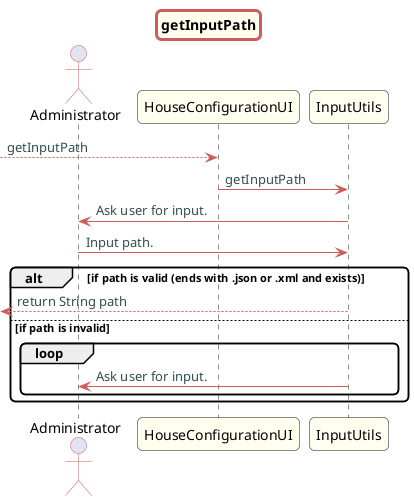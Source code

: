 @startuml

title getInputPath

skinparam titleBorderRoundCorner 10
skinparam titleBorderThickness 3
skinparam titleBorderColor indianred
skinparam titleBackgroundColor ivory
skinparam FontName quicksand

skinparam actor {
  BorderColor indianred
  }

skinparam sequence {
  LifeLineBackgroundColor indianred
  ParticipantBackgroundColor ivory
}

skinparam roundcorner 10

skinparam component {
  arrowThickness 1
  ArrowFontName Verdana
  ArrowColor indianred
  ArrowFontColor darkslategrey
}

actor Administrator

--> HouseConfigurationUI: getInputPath
HouseConfigurationUI -> InputUtils: getInputPath
InputUtils -> Administrator: Ask user for input.
Administrator -> InputUtils: Input path.
alt if path is valid (ends with .json or .xml and exists)
<-- InputUtils: return String path
else if path is invalid
loop
InputUtils -> Administrator: Ask user for input.
end loop
end
@enduml